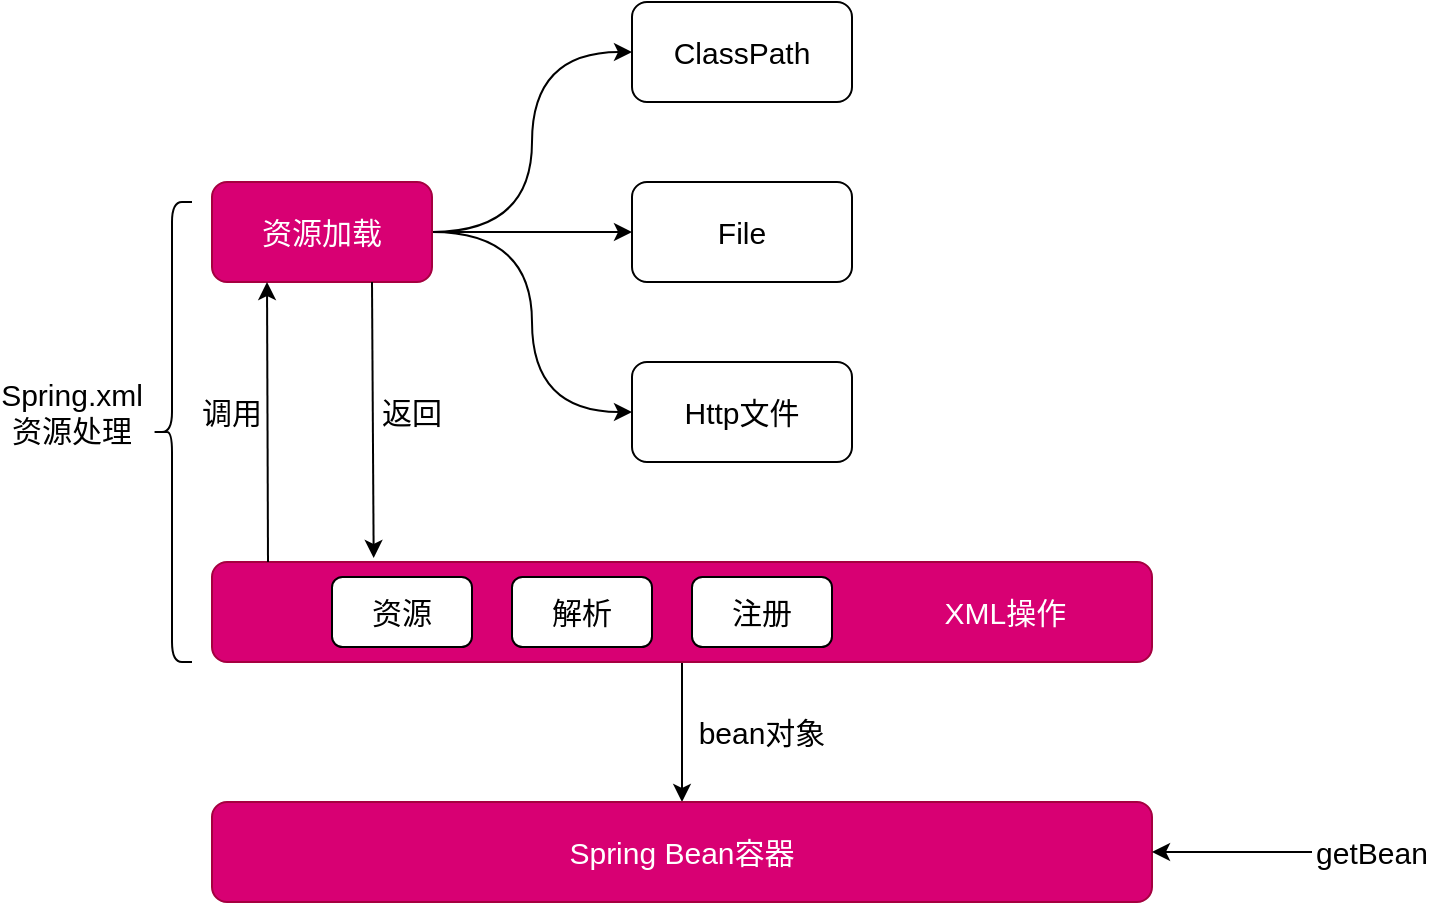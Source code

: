 <mxfile version="15.8.7" type="device"><diagram id="yW6bQu7iB8XfKmSj5n-C" name="第 1 页"><mxGraphModel dx="946" dy="599" grid="1" gridSize="10" guides="1" tooltips="1" connect="1" arrows="1" fold="1" page="1" pageScale="1" pageWidth="827" pageHeight="1169" math="0" shadow="0"><root><mxCell id="0"/><mxCell id="1" parent="0"/><mxCell id="ANub8nosamYMEFLtPqys-8" style="edgeStyle=orthogonalEdgeStyle;curved=1;orthogonalLoop=1;jettySize=auto;html=1;entryX=0;entryY=0.5;entryDx=0;entryDy=0;fontSize=15;strokeColor=default;" edge="1" parent="1" source="ANub8nosamYMEFLtPqys-1" target="ANub8nosamYMEFLtPqys-5"><mxGeometry relative="1" as="geometry"/></mxCell><mxCell id="ANub8nosamYMEFLtPqys-9" style="edgeStyle=orthogonalEdgeStyle;curved=1;orthogonalLoop=1;jettySize=auto;html=1;entryX=0;entryY=0.5;entryDx=0;entryDy=0;fontSize=15;strokeColor=default;" edge="1" parent="1" source="ANub8nosamYMEFLtPqys-1" target="ANub8nosamYMEFLtPqys-2"><mxGeometry relative="1" as="geometry"><Array as="points"><mxPoint x="280" y="225"/><mxPoint x="280" y="135"/></Array></mxGeometry></mxCell><mxCell id="ANub8nosamYMEFLtPqys-10" style="edgeStyle=orthogonalEdgeStyle;curved=1;orthogonalLoop=1;jettySize=auto;html=1;entryX=0;entryY=0.5;entryDx=0;entryDy=0;fontSize=15;strokeColor=default;" edge="1" parent="1" source="ANub8nosamYMEFLtPqys-1" target="ANub8nosamYMEFLtPqys-3"><mxGeometry relative="1" as="geometry"/></mxCell><mxCell id="ANub8nosamYMEFLtPqys-1" value="&lt;font style=&quot;font-size: 15px&quot;&gt;资源加载&lt;/font&gt;" style="rounded=1;whiteSpace=wrap;html=1;fillColor=#d80073;fontColor=#ffffff;strokeColor=#A50040;" vertex="1" parent="1"><mxGeometry x="120" y="200" width="110" height="50" as="geometry"/></mxCell><mxCell id="ANub8nosamYMEFLtPqys-2" value="&lt;font style=&quot;font-size: 15px&quot;&gt;ClassPath&lt;/font&gt;" style="rounded=1;whiteSpace=wrap;html=1;" vertex="1" parent="1"><mxGeometry x="330" y="110" width="110" height="50" as="geometry"/></mxCell><mxCell id="ANub8nosamYMEFLtPqys-3" value="&lt;font style=&quot;font-size: 15px&quot;&gt;File&lt;/font&gt;" style="rounded=1;whiteSpace=wrap;html=1;" vertex="1" parent="1"><mxGeometry x="330" y="200" width="110" height="50" as="geometry"/></mxCell><mxCell id="ANub8nosamYMEFLtPqys-5" value="&lt;font style=&quot;font-size: 15px&quot;&gt;Http文件&lt;/font&gt;" style="rounded=1;whiteSpace=wrap;html=1;" vertex="1" parent="1"><mxGeometry x="330" y="290" width="110" height="50" as="geometry"/></mxCell><mxCell id="ANub8nosamYMEFLtPqys-23" value="" style="edgeStyle=orthogonalEdgeStyle;curved=1;orthogonalLoop=1;jettySize=auto;html=1;fontSize=15;startArrow=none;startFill=0;endArrow=classic;endFill=1;strokeColor=default;" edge="1" parent="1" source="ANub8nosamYMEFLtPqys-11" target="ANub8nosamYMEFLtPqys-19"><mxGeometry relative="1" as="geometry"/></mxCell><mxCell id="ANub8nosamYMEFLtPqys-11" value="&amp;nbsp; &amp;nbsp; &amp;nbsp; &amp;nbsp; &amp;nbsp; &amp;nbsp; &amp;nbsp; &amp;nbsp; &amp;nbsp; &amp;nbsp; &amp;nbsp; &amp;nbsp; &amp;nbsp; &amp;nbsp; &amp;nbsp; &amp;nbsp; &amp;nbsp; &amp;nbsp; &amp;nbsp; &amp;nbsp; &amp;nbsp; &amp;nbsp; &amp;nbsp; &amp;nbsp; &amp;nbsp; &amp;nbsp; &amp;nbsp; &amp;nbsp; &amp;nbsp; &amp;nbsp; &amp;nbsp; &amp;nbsp; &amp;nbsp; &amp;nbsp; &amp;nbsp; &amp;nbsp; &amp;nbsp; &amp;nbsp; &amp;nbsp; &amp;nbsp; &amp;nbsp; &amp;nbsp; &amp;nbsp; &amp;nbsp; &amp;nbsp; &amp;nbsp; &amp;nbsp; &amp;nbsp; &amp;nbsp;&lt;font style=&quot;font-size: 15px&quot;&gt;XML操作&lt;/font&gt;" style="rounded=1;whiteSpace=wrap;html=1;fillColor=#d80073;fontColor=#ffffff;strokeColor=#A50040;" vertex="1" parent="1"><mxGeometry x="120" y="390" width="470" height="50" as="geometry"/></mxCell><mxCell id="ANub8nosamYMEFLtPqys-12" value="" style="endArrow=none;html=1;fontSize=15;strokeColor=default;curved=1;exitX=0.172;exitY=-0.04;exitDx=0;exitDy=0;startArrow=classic;startFill=1;endFill=0;exitPerimeter=0;" edge="1" parent="1" source="ANub8nosamYMEFLtPqys-11"><mxGeometry width="50" height="50" relative="1" as="geometry"><mxPoint x="180" y="370" as="sourcePoint"/><mxPoint x="200" y="250" as="targetPoint"/></mxGeometry></mxCell><mxCell id="ANub8nosamYMEFLtPqys-13" value="" style="endArrow=none;html=1;fontSize=15;strokeColor=default;curved=1;exitX=0.25;exitY=1;exitDx=0;exitDy=0;startArrow=classic;startFill=1;endFill=0;" edge="1" parent="1" source="ANub8nosamYMEFLtPqys-1"><mxGeometry width="50" height="50" relative="1" as="geometry"><mxPoint x="60" y="340" as="sourcePoint"/><mxPoint x="148" y="390" as="targetPoint"/></mxGeometry></mxCell><mxCell id="ANub8nosamYMEFLtPqys-14" value="调用" style="text;html=1;strokeColor=none;fillColor=none;align=center;verticalAlign=middle;whiteSpace=wrap;rounded=0;fontSize=15;" vertex="1" parent="1"><mxGeometry x="100" y="300" width="60" height="30" as="geometry"/></mxCell><mxCell id="ANub8nosamYMEFLtPqys-15" value="返回" style="text;html=1;strokeColor=none;fillColor=none;align=center;verticalAlign=middle;whiteSpace=wrap;rounded=0;fontSize=15;" vertex="1" parent="1"><mxGeometry x="190" y="300" width="60" height="30" as="geometry"/></mxCell><mxCell id="ANub8nosamYMEFLtPqys-16" value="资源" style="rounded=1;whiteSpace=wrap;html=1;fontSize=15;" vertex="1" parent="1"><mxGeometry x="180" y="397.5" width="70" height="35" as="geometry"/></mxCell><mxCell id="ANub8nosamYMEFLtPqys-17" value="解析" style="rounded=1;whiteSpace=wrap;html=1;fontSize=15;" vertex="1" parent="1"><mxGeometry x="270" y="397.5" width="70" height="35" as="geometry"/></mxCell><mxCell id="ANub8nosamYMEFLtPqys-18" value="注册" style="rounded=1;whiteSpace=wrap;html=1;fontSize=15;" vertex="1" parent="1"><mxGeometry x="360" y="397.5" width="70" height="35" as="geometry"/></mxCell><mxCell id="ANub8nosamYMEFLtPqys-19" value="&lt;font style=&quot;font-size: 15px&quot;&gt;Spring Bean容器&lt;/font&gt;" style="rounded=1;whiteSpace=wrap;html=1;fillColor=#d80073;fontColor=#ffffff;strokeColor=#A50040;" vertex="1" parent="1"><mxGeometry x="120" y="510" width="470" height="50" as="geometry"/></mxCell><mxCell id="ANub8nosamYMEFLtPqys-21" value="getBean" style="text;html=1;strokeColor=none;fillColor=none;align=center;verticalAlign=middle;whiteSpace=wrap;rounded=0;fontSize=15;" vertex="1" parent="1"><mxGeometry x="670" y="520" width="60" height="30" as="geometry"/></mxCell><mxCell id="ANub8nosamYMEFLtPqys-22" value="" style="endArrow=classic;html=1;fontSize=15;strokeColor=default;curved=1;entryX=1;entryY=0.5;entryDx=0;entryDy=0;exitX=0;exitY=0.5;exitDx=0;exitDy=0;" edge="1" parent="1" source="ANub8nosamYMEFLtPqys-21" target="ANub8nosamYMEFLtPqys-19"><mxGeometry width="50" height="50" relative="1" as="geometry"><mxPoint x="650" y="620" as="sourcePoint"/><mxPoint x="700" y="570" as="targetPoint"/></mxGeometry></mxCell><mxCell id="ANub8nosamYMEFLtPqys-24" value="bean对象" style="text;html=1;strokeColor=none;fillColor=none;align=center;verticalAlign=middle;whiteSpace=wrap;rounded=0;fontSize=15;" vertex="1" parent="1"><mxGeometry x="360" y="460" width="70" height="30" as="geometry"/></mxCell><mxCell id="ANub8nosamYMEFLtPqys-25" value="" style="shape=curlyBracket;whiteSpace=wrap;html=1;rounded=1;fontSize=15;size=0.5;" vertex="1" parent="1"><mxGeometry x="90" y="210" width="20" height="230" as="geometry"/></mxCell><mxCell id="ANub8nosamYMEFLtPqys-27" value="Spring.xml资源处理" style="text;html=1;strokeColor=none;fillColor=none;align=center;verticalAlign=middle;whiteSpace=wrap;rounded=0;fontSize=15;" vertex="1" parent="1"><mxGeometry x="20" y="300" width="60" height="30" as="geometry"/></mxCell></root></mxGraphModel></diagram></mxfile>